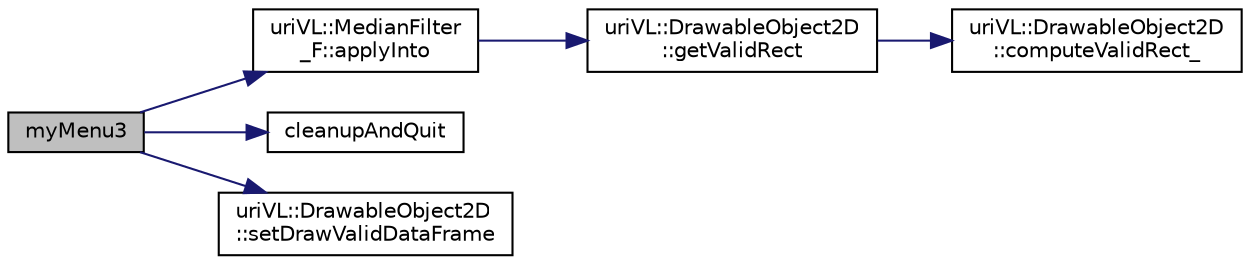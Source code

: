 digraph "myMenu3"
{
  edge [fontname="Helvetica",fontsize="10",labelfontname="Helvetica",labelfontsize="10"];
  node [fontname="Helvetica",fontsize="10",shape=record];
  rankdir="LR";
  Node1 [label="myMenu3",height=0.2,width=0.4,color="black", fillcolor="grey75", style="filled", fontcolor="black"];
  Node1 -> Node2 [color="midnightblue",fontsize="10",style="solid",fontname="Helvetica"];
  Node2 [label="uriVL::MedianFilter\l_F::applyInto",height=0.2,width=0.4,color="black", fillcolor="white", style="filled",URL="$classuriVL_1_1MedianFilter__F.html#abd56ed3c653ab38596e73202441c0e21",tooltip="Applies this operator to a RasterImage and writes the result into a second RasterImage received as pa..."];
  Node2 -> Node3 [color="midnightblue",fontsize="10",style="solid",fontname="Helvetica"];
  Node3 [label="uriVL::DrawableObject2D\l::getValidRect",height=0.2,width=0.4,color="black", fillcolor="white", style="filled",URL="$classuriVL_1_1DrawableObject2D.html#ad654c2c5da02b3b20298c3eef4153874",tooltip="Returns the object&#39;s valid data rectangle. "];
  Node3 -> Node4 [color="midnightblue",fontsize="10",style="solid",fontname="Helvetica"];
  Node4 [label="uriVL::DrawableObject2D\l::computeValidRect_",height=0.2,width=0.4,color="black", fillcolor="white", style="filled",URL="$classuriVL_1_1DrawableObject2D.html#a9eb135fd212d80a8fbc3caa7e242d9dd",tooltip="Calculates the object&#39;s valid box. "];
  Node1 -> Node5 [color="midnightblue",fontsize="10",style="solid",fontname="Helvetica"];
  Node5 [label="cleanupAndQuit",height=0.2,width=0.4,color="black", fillcolor="white", style="filled",URL="$gaussianAndMedian_8cpp.html#ab5774c0c168c63ad4c75e9bf6f09e72b"];
  Node1 -> Node6 [color="midnightblue",fontsize="10",style="solid",fontname="Helvetica"];
  Node6 [label="uriVL::DrawableObject2D\l::setDrawValidDataFrame",height=0.2,width=0.4,color="black", fillcolor="white", style="filled",URL="$classuriVL_1_1DrawableObject2D.html#a564ef9a17772a6858628b26af0accf6d",tooltip="Indicates whether this image&#39;s valid data rectangle should be indicated by a color frame..."];
}
